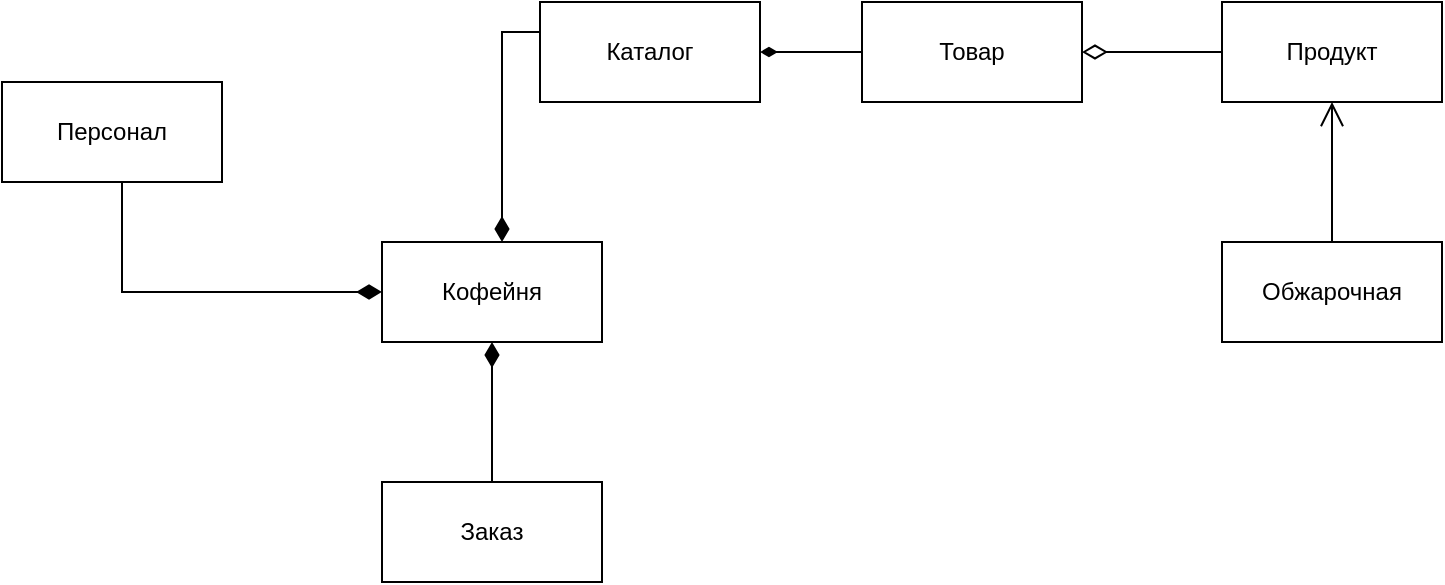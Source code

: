 <mxfile version="22.0.4" type="device">
  <diagram name="Page-1" id="-tW2qk5xR0VfIosBq5Tb">
    <mxGraphModel dx="1221" dy="714" grid="1" gridSize="10" guides="1" tooltips="1" connect="1" arrows="1" fold="1" page="1" pageScale="1" pageWidth="827" pageHeight="1169" math="0" shadow="0">
      <root>
        <mxCell id="0" />
        <mxCell id="1" parent="0" />
        <mxCell id="6tR5cRhfqKNR5JoSrm42-1" value="Кофейня" style="html=1;whiteSpace=wrap;" parent="1" vertex="1">
          <mxGeometry x="280" y="200" width="110" height="50" as="geometry" />
        </mxCell>
        <mxCell id="6tR5cRhfqKNR5JoSrm42-17" style="edgeStyle=orthogonalEdgeStyle;rounded=0;orthogonalLoop=1;jettySize=auto;html=1;endArrow=open;endFill=0;endSize=10;" parent="1" source="6tR5cRhfqKNR5JoSrm42-2" target="6tR5cRhfqKNR5JoSrm42-9" edge="1">
          <mxGeometry relative="1" as="geometry" />
        </mxCell>
        <mxCell id="6tR5cRhfqKNR5JoSrm42-2" value="Обжарочная" style="html=1;whiteSpace=wrap;" parent="1" vertex="1">
          <mxGeometry x="700" y="200" width="110" height="50" as="geometry" />
        </mxCell>
        <mxCell id="6tR5cRhfqKNR5JoSrm42-4" style="edgeStyle=orthogonalEdgeStyle;rounded=0;orthogonalLoop=1;jettySize=auto;html=1;endArrow=diamondThin;endFill=1;endSize=10;" parent="1" source="6tR5cRhfqKNR5JoSrm42-3" target="6tR5cRhfqKNR5JoSrm42-1" edge="1">
          <mxGeometry relative="1" as="geometry">
            <Array as="points">
              <mxPoint x="340" y="95" />
            </Array>
          </mxGeometry>
        </mxCell>
        <mxCell id="6tR5cRhfqKNR5JoSrm42-3" value="Каталог" style="html=1;whiteSpace=wrap;" parent="1" vertex="1">
          <mxGeometry x="359" y="80" width="110" height="50" as="geometry" />
        </mxCell>
        <mxCell id="6tR5cRhfqKNR5JoSrm42-13" style="edgeStyle=orthogonalEdgeStyle;rounded=0;orthogonalLoop=1;jettySize=auto;html=1;endArrow=diamondThin;endFill=0;endSize=10;entryX=1;entryY=0.5;entryDx=0;entryDy=0;" parent="1" source="6tR5cRhfqKNR5JoSrm42-9" target="mFzx_NbYzSr-FdsYqvn5-4" edge="1">
          <mxGeometry relative="1" as="geometry">
            <mxPoint x="580" y="110" as="targetPoint" />
          </mxGeometry>
        </mxCell>
        <mxCell id="6tR5cRhfqKNR5JoSrm42-9" value="Продукт" style="html=1;whiteSpace=wrap;" parent="1" vertex="1">
          <mxGeometry x="700" y="80" width="110" height="50" as="geometry" />
        </mxCell>
        <mxCell id="6tR5cRhfqKNR5JoSrm42-22" style="edgeStyle=orthogonalEdgeStyle;rounded=0;orthogonalLoop=1;jettySize=auto;html=1;endArrow=diamondThin;endFill=1;endSize=10;entryX=0;entryY=0.5;entryDx=0;entryDy=0;exitX=1;exitY=0.5;exitDx=0;exitDy=0;" parent="1" source="6tR5cRhfqKNR5JoSrm42-14" target="6tR5cRhfqKNR5JoSrm42-1" edge="1">
          <mxGeometry relative="1" as="geometry">
            <Array as="points">
              <mxPoint x="150" y="225" />
            </Array>
            <mxPoint x="220" y="180" as="targetPoint" />
          </mxGeometry>
        </mxCell>
        <mxCell id="6tR5cRhfqKNR5JoSrm42-14" value="Персонал" style="html=1;whiteSpace=wrap;" parent="1" vertex="1">
          <mxGeometry x="90" y="120" width="110" height="50" as="geometry" />
        </mxCell>
        <mxCell id="mFzx_NbYzSr-FdsYqvn5-3" style="edgeStyle=orthogonalEdgeStyle;rounded=0;orthogonalLoop=1;jettySize=auto;html=1;entryX=0.5;entryY=1;entryDx=0;entryDy=0;endArrow=diamondThin;endFill=1;endSize=10;" edge="1" parent="1" source="mFzx_NbYzSr-FdsYqvn5-2" target="6tR5cRhfqKNR5JoSrm42-1">
          <mxGeometry relative="1" as="geometry" />
        </mxCell>
        <mxCell id="mFzx_NbYzSr-FdsYqvn5-2" value="Заказ" style="html=1;whiteSpace=wrap;" vertex="1" parent="1">
          <mxGeometry x="280" y="320" width="110" height="50" as="geometry" />
        </mxCell>
        <mxCell id="mFzx_NbYzSr-FdsYqvn5-5" style="edgeStyle=orthogonalEdgeStyle;rounded=0;orthogonalLoop=1;jettySize=auto;html=1;entryX=1;entryY=0.5;entryDx=0;entryDy=0;endArrow=diamondThin;endFill=1;" edge="1" parent="1" source="mFzx_NbYzSr-FdsYqvn5-4" target="6tR5cRhfqKNR5JoSrm42-3">
          <mxGeometry relative="1" as="geometry" />
        </mxCell>
        <mxCell id="mFzx_NbYzSr-FdsYqvn5-4" value="Товар" style="html=1;whiteSpace=wrap;" vertex="1" parent="1">
          <mxGeometry x="520" y="80" width="110" height="50" as="geometry" />
        </mxCell>
      </root>
    </mxGraphModel>
  </diagram>
</mxfile>
